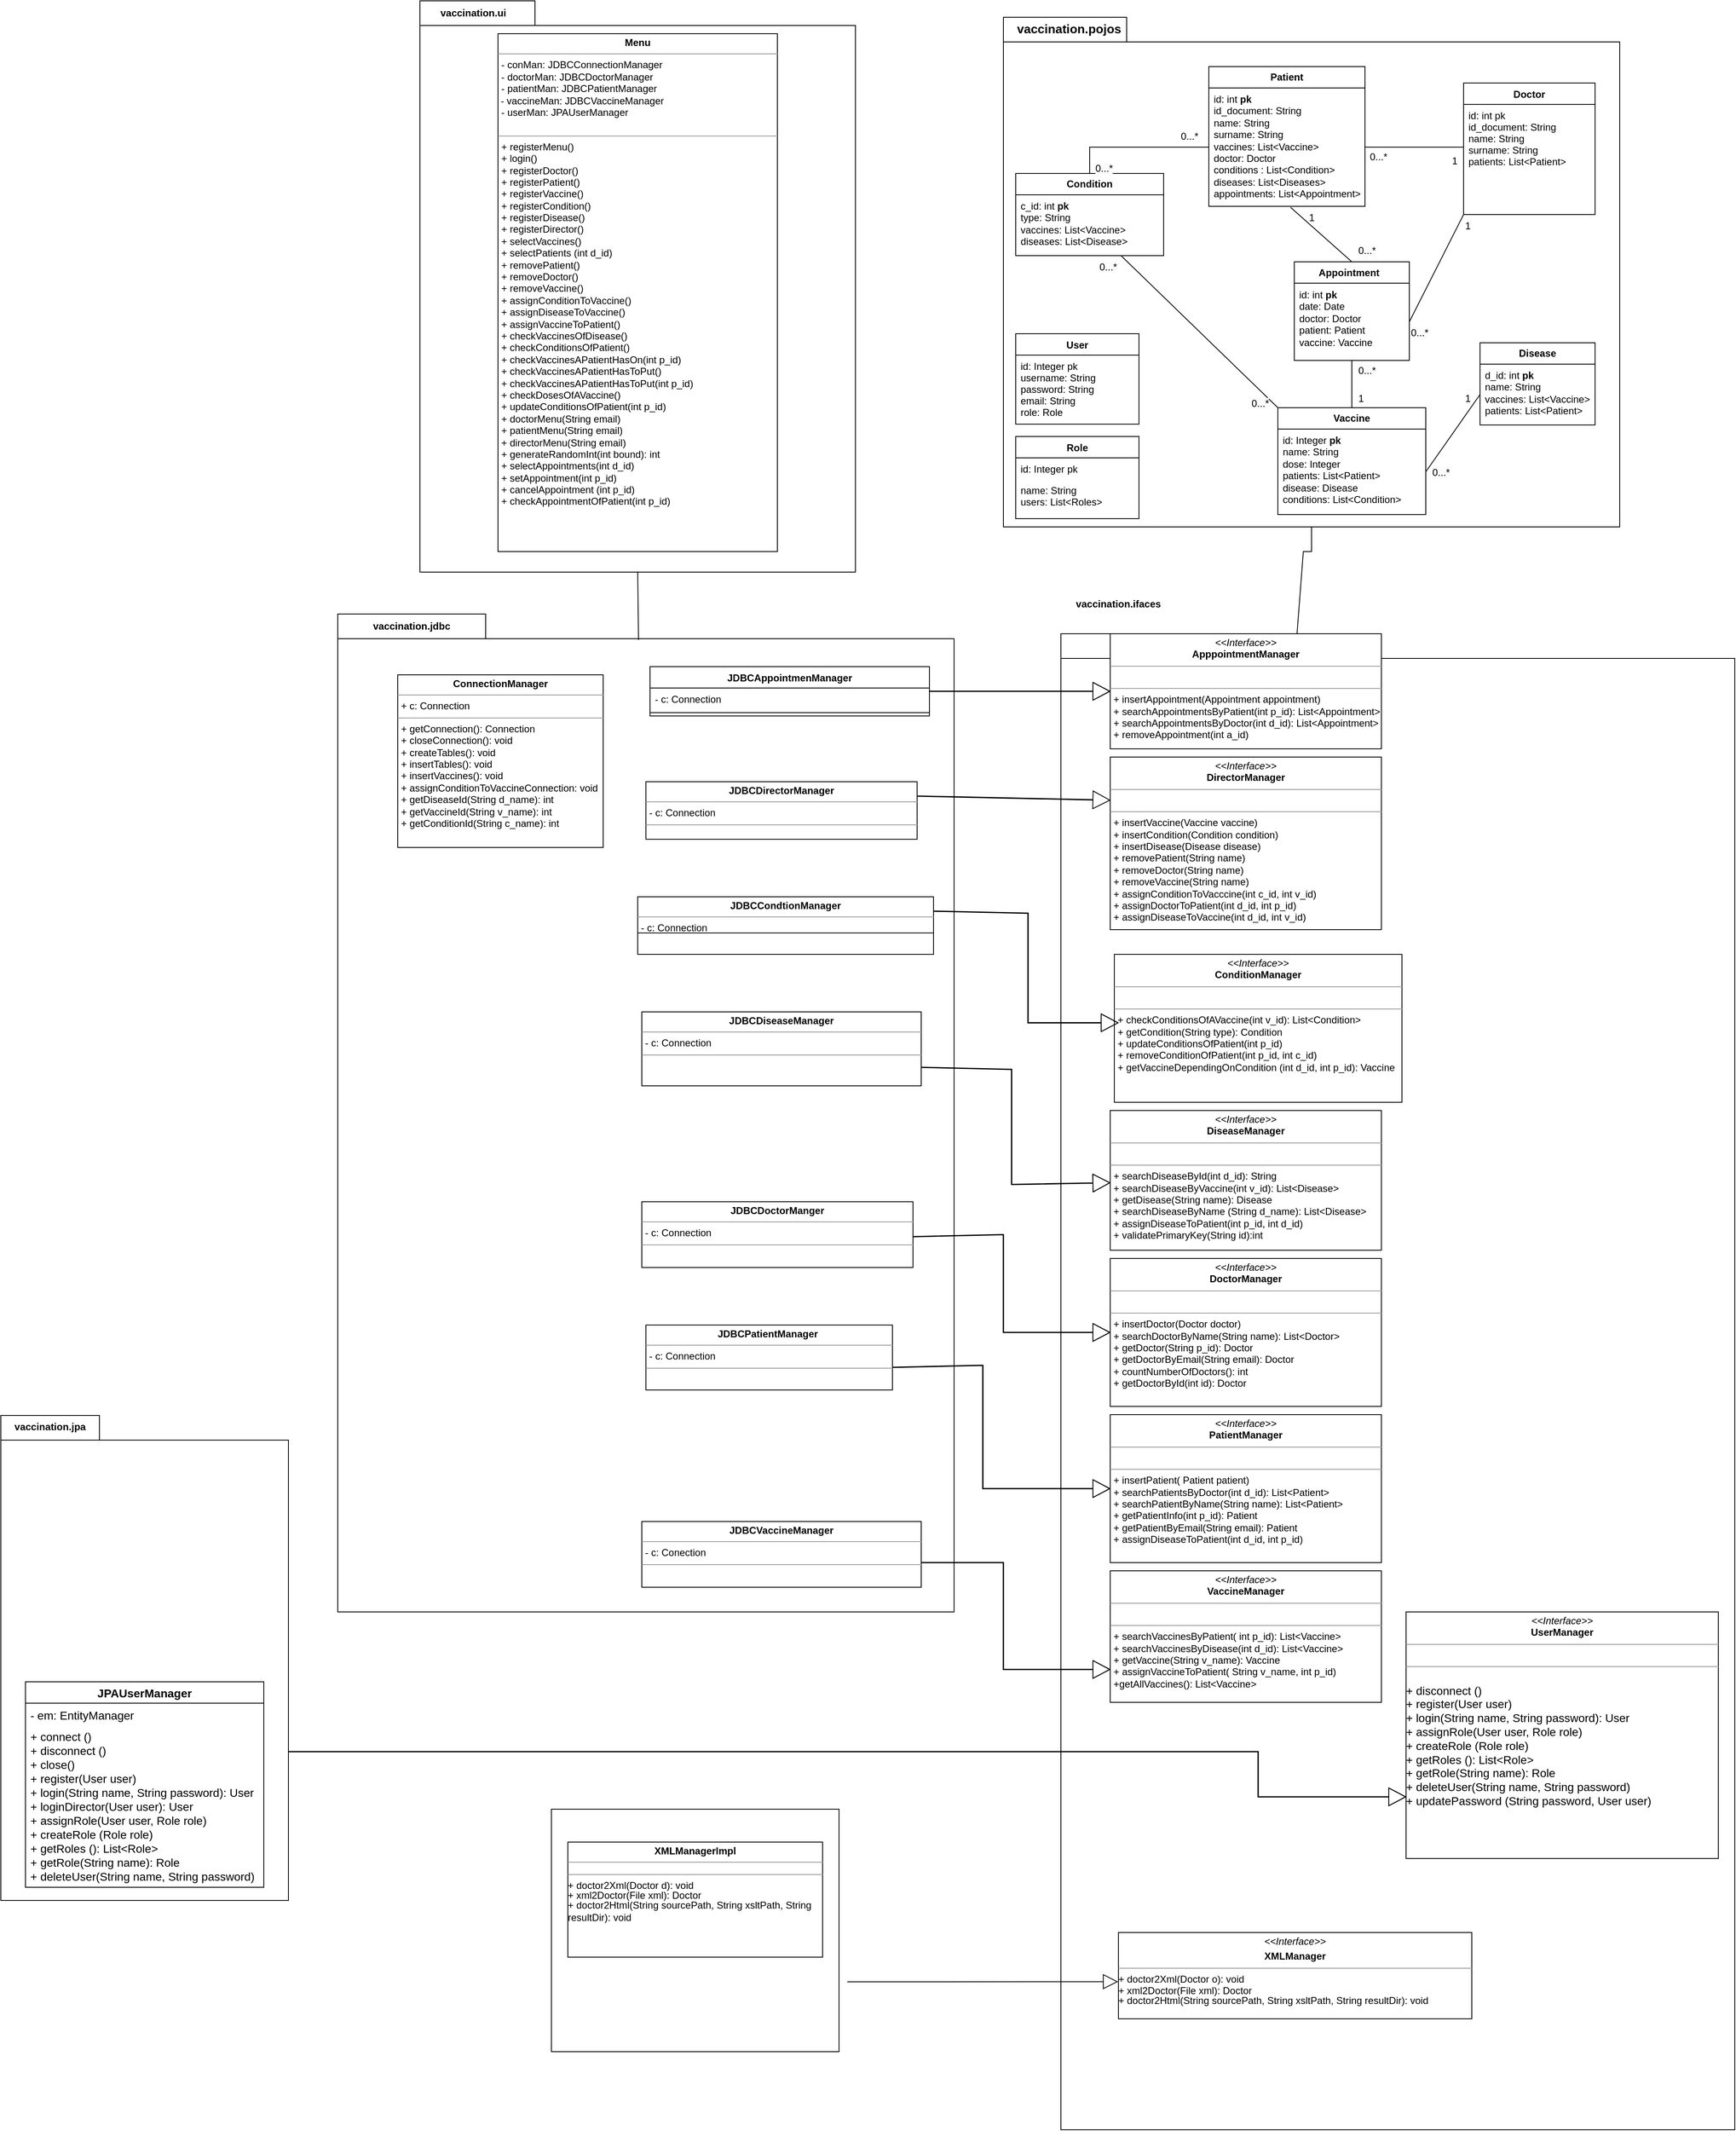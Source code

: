 <mxfile version="21.2.1" type="device">
  <diagram id="C5RBs43oDa-KdzZeNtuy" name="Page-1">
    <mxGraphModel dx="5470" dy="2908" grid="1" gridSize="10" guides="1" tooltips="1" connect="1" arrows="1" fold="1" page="1" pageScale="1" pageWidth="827" pageHeight="1169" math="0" shadow="0">
      <root>
        <mxCell id="WIyWlLk6GJQsqaUBKTNV-0" />
        <mxCell id="WIyWlLk6GJQsqaUBKTNV-1" parent="WIyWlLk6GJQsqaUBKTNV-0" />
        <mxCell id="nA3Pr6amKtuOm2VKy16N-0" value="" style="shape=folder;fontStyle=1;spacingTop=10;tabWidth=150;tabHeight=30;tabPosition=left;html=1;whiteSpace=wrap;shadow=0;" parent="WIyWlLk6GJQsqaUBKTNV-1" vertex="1">
          <mxGeometry x="-90" y="30" width="750" height="620" as="geometry" />
        </mxCell>
        <mxCell id="zkfFHV4jXpPFQw0GAbJ--0" value="Doctor" style="swimlane;fontStyle=1;align=center;verticalAlign=top;childLayout=stackLayout;horizontal=1;startSize=26;horizontalStack=0;resizeParent=1;resizeLast=0;collapsible=1;marginBottom=0;rounded=0;shadow=0;strokeWidth=1;" parent="WIyWlLk6GJQsqaUBKTNV-1" vertex="1">
          <mxGeometry x="470" y="110" width="160" height="160" as="geometry">
            <mxRectangle x="230" y="140" width="160" height="26" as="alternateBounds" />
          </mxGeometry>
        </mxCell>
        <mxCell id="zkfFHV4jXpPFQw0GAbJ--1" value="id: int pk&#xa;id_document: String&#xa;name: String&#xa;surname: String&#xa;patients: List&lt;Patient&gt;" style="text;align=left;verticalAlign=top;spacingLeft=4;spacingRight=4;overflow=hidden;rotatable=0;points=[[0,0.5],[1,0.5]];portConstraint=eastwest;" parent="zkfFHV4jXpPFQw0GAbJ--0" vertex="1">
          <mxGeometry y="26" width="160" height="104" as="geometry" />
        </mxCell>
        <mxCell id="vBx-oGw87gaLuEBBoJxu-1" value="&lt;b&gt;Patient&lt;/b&gt;" style="swimlane;fontStyle=0;childLayout=stackLayout;horizontal=1;startSize=26;fillColor=none;horizontalStack=0;resizeParent=1;resizeParentMax=0;resizeLast=0;collapsible=1;marginBottom=0;whiteSpace=wrap;html=1;" parent="WIyWlLk6GJQsqaUBKTNV-1" vertex="1">
          <mxGeometry x="160" y="90" width="190" height="170" as="geometry" />
        </mxCell>
        <mxCell id="vBx-oGw87gaLuEBBoJxu-4" value="id: int&amp;nbsp;&lt;b style=&quot;border-color: var(--border-color); text-align: center;&quot;&gt;pk&lt;/b&gt;&lt;br&gt;id_document: String&lt;br&gt;name: String&lt;br&gt;surname: String&lt;br&gt;vaccines: List&amp;lt;Vaccine&amp;gt;&lt;br&gt;doctor: Doctor&lt;br&gt;conditions : List&amp;lt;Condition&amp;gt;&lt;br&gt;diseases: List&amp;lt;Diseases&amp;gt;&lt;br&gt;appointments: List&amp;lt;Appointment&amp;gt;" style="text;strokeColor=none;fillColor=none;align=left;verticalAlign=top;spacingLeft=4;spacingRight=4;overflow=hidden;rotatable=0;points=[[0,0.5],[1,0.5]];portConstraint=eastwest;whiteSpace=wrap;html=1;" parent="vBx-oGw87gaLuEBBoJxu-1" vertex="1">
          <mxGeometry y="26" width="190" height="144" as="geometry" />
        </mxCell>
        <mxCell id="vBx-oGw87gaLuEBBoJxu-10" value="&lt;b&gt;Vaccine&lt;/b&gt;" style="swimlane;fontStyle=0;childLayout=stackLayout;horizontal=1;startSize=26;fillColor=none;horizontalStack=0;resizeParent=1;resizeParentMax=0;resizeLast=0;collapsible=1;marginBottom=0;whiteSpace=wrap;html=1;" parent="WIyWlLk6GJQsqaUBKTNV-1" vertex="1">
          <mxGeometry x="244" y="505" width="180" height="130" as="geometry" />
        </mxCell>
        <mxCell id="vBx-oGw87gaLuEBBoJxu-11" value="id: Integer&amp;nbsp;&lt;b style=&quot;border-color: var(--border-color); text-align: center;&quot;&gt;pk&lt;/b&gt;&lt;br&gt;name: String&lt;br&gt;dose: Integer&lt;br&gt;patients: List&amp;lt;Patient&amp;gt;&lt;br&gt;disease: Disease&lt;br&gt;conditions: List&amp;lt;Condition&amp;gt;" style="text;strokeColor=none;fillColor=none;align=left;verticalAlign=top;spacingLeft=4;spacingRight=4;overflow=hidden;rotatable=0;points=[[0,0.5],[1,0.5]];portConstraint=eastwest;whiteSpace=wrap;html=1;" parent="vBx-oGw87gaLuEBBoJxu-10" vertex="1">
          <mxGeometry y="26" width="180" height="104" as="geometry" />
        </mxCell>
        <mxCell id="vBx-oGw87gaLuEBBoJxu-14" value="&lt;b&gt;Condition&lt;/b&gt;" style="swimlane;fontStyle=0;childLayout=stackLayout;horizontal=1;startSize=26;fillColor=none;horizontalStack=0;resizeParent=1;resizeParentMax=0;resizeLast=0;collapsible=1;marginBottom=0;whiteSpace=wrap;html=1;" parent="WIyWlLk6GJQsqaUBKTNV-1" vertex="1">
          <mxGeometry x="-75" y="220" width="180" height="100" as="geometry" />
        </mxCell>
        <mxCell id="vBx-oGw87gaLuEBBoJxu-15" value="c_id: int &lt;b&gt;pk&lt;/b&gt;&lt;br&gt;type: String&lt;br&gt;vaccines: List&amp;lt;Vaccine&amp;gt;&lt;br&gt;diseases: List&amp;lt;Disease&amp;gt;" style="text;strokeColor=none;fillColor=none;align=left;verticalAlign=top;spacingLeft=4;spacingRight=4;overflow=hidden;rotatable=0;points=[[0,0.5],[1,0.5]];portConstraint=eastwest;whiteSpace=wrap;html=1;" parent="vBx-oGw87gaLuEBBoJxu-14" vertex="1">
          <mxGeometry y="26" width="180" height="74" as="geometry" />
        </mxCell>
        <mxCell id="vBx-oGw87gaLuEBBoJxu-18" value="&lt;b&gt;Disease&lt;/b&gt;" style="swimlane;fontStyle=0;childLayout=stackLayout;horizontal=1;startSize=26;fillColor=none;horizontalStack=0;resizeParent=1;resizeParentMax=0;resizeLast=0;collapsible=1;marginBottom=0;whiteSpace=wrap;html=1;" parent="WIyWlLk6GJQsqaUBKTNV-1" vertex="1">
          <mxGeometry x="490" y="426" width="140" height="100" as="geometry" />
        </mxCell>
        <mxCell id="vBx-oGw87gaLuEBBoJxu-19" value="d_id: int&amp;nbsp;&lt;b style=&quot;border-color: var(--border-color); text-align: center;&quot;&gt;pk&lt;/b&gt;&lt;br&gt;name: String&lt;br&gt;vaccines: List&amp;lt;Vaccine&amp;gt;&lt;br&gt;patients: List&amp;lt;Patient&amp;gt;" style="text;strokeColor=none;fillColor=none;align=left;verticalAlign=top;spacingLeft=4;spacingRight=4;overflow=hidden;rotatable=0;points=[[0,0.5],[1,0.5]];portConstraint=eastwest;whiteSpace=wrap;html=1;" parent="vBx-oGw87gaLuEBBoJxu-18" vertex="1">
          <mxGeometry y="26" width="140" height="74" as="geometry" />
        </mxCell>
        <mxCell id="vBx-oGw87gaLuEBBoJxu-22" value="&lt;b&gt;Appointment&lt;span style=&quot;white-space: pre;&quot;&gt;	&lt;/span&gt;&lt;span style=&quot;white-space: pre;&quot;&gt;	&lt;/span&gt;&lt;/b&gt;" style="swimlane;fontStyle=0;childLayout=stackLayout;horizontal=1;startSize=26;fillColor=none;horizontalStack=0;resizeParent=1;resizeParentMax=0;resizeLast=0;collapsible=1;marginBottom=0;whiteSpace=wrap;html=1;" parent="WIyWlLk6GJQsqaUBKTNV-1" vertex="1">
          <mxGeometry x="264" y="327.5" width="140" height="120" as="geometry" />
        </mxCell>
        <mxCell id="vBx-oGw87gaLuEBBoJxu-23" value="id: int&amp;nbsp;&lt;b style=&quot;border-color: var(--border-color); text-align: center;&quot;&gt;pk&lt;/b&gt;&lt;br&gt;date: Date&lt;br&gt;doctor: Doctor&lt;br&gt;patient: Patient&lt;br&gt;vaccine: Vaccine" style="text;strokeColor=none;fillColor=none;align=left;verticalAlign=top;spacingLeft=4;spacingRight=4;overflow=hidden;rotatable=0;points=[[0,0.5],[1,0.5]];portConstraint=eastwest;whiteSpace=wrap;html=1;" parent="vBx-oGw87gaLuEBBoJxu-22" vertex="1">
          <mxGeometry y="26" width="140" height="94" as="geometry" />
        </mxCell>
        <mxCell id="nA3Pr6amKtuOm2VKy16N-3" value="" style="shape=folder;fontStyle=1;spacingTop=10;tabWidth=180;tabHeight=30;tabPosition=left;html=1;whiteSpace=wrap;" parent="WIyWlLk6GJQsqaUBKTNV-1" vertex="1">
          <mxGeometry x="-900" y="756" width="750" height="1214" as="geometry" />
        </mxCell>
        <mxCell id="nA3Pr6amKtuOm2VKy16N-23" value="&lt;p style=&quot;margin:0px;margin-top:4px;text-align:center;&quot;&gt;&lt;b&gt;JDBCVaccineManager&lt;/b&gt;&lt;/p&gt;&lt;hr size=&quot;1&quot;&gt;&lt;p style=&quot;margin:0px;margin-left:4px;&quot;&gt;- c: Conection&lt;/p&gt;&lt;hr size=&quot;1&quot;&gt;&lt;p style=&quot;margin:0px;margin-left:4px;&quot;&gt;&lt;br&gt;&lt;/p&gt;" style="verticalAlign=top;align=left;overflow=fill;fontSize=12;fontFamily=Helvetica;html=1;whiteSpace=wrap;" parent="WIyWlLk6GJQsqaUBKTNV-1" vertex="1">
          <mxGeometry x="-530" y="1860" width="340" height="80" as="geometry" />
        </mxCell>
        <mxCell id="nA3Pr6amKtuOm2VKy16N-24" value="&lt;p style=&quot;margin:0px;margin-top:4px;text-align:center;&quot;&gt;&lt;b&gt;JDBCPatientManager&amp;nbsp;&lt;/b&gt;&lt;/p&gt;&lt;hr size=&quot;1&quot;&gt;&lt;p style=&quot;margin:0px;margin-left:4px;&quot;&gt;- c: Connection&lt;/p&gt;&lt;hr size=&quot;1&quot;&gt;&lt;p style=&quot;margin:0px;margin-left:4px;&quot;&gt;&lt;br&gt;&lt;/p&gt;&lt;p style=&quot;margin:0px;margin-left:4px;&quot;&gt;&lt;br&gt;&lt;/p&gt;&lt;p style=&quot;margin:0px;margin-left:4px;&quot;&gt;&lt;br&gt;&lt;/p&gt;" style="verticalAlign=top;align=left;overflow=fill;fontSize=12;fontFamily=Helvetica;html=1;whiteSpace=wrap;" parent="WIyWlLk6GJQsqaUBKTNV-1" vertex="1">
          <mxGeometry x="-525" y="1621" width="300" height="79" as="geometry" />
        </mxCell>
        <mxCell id="nA3Pr6amKtuOm2VKy16N-27" value="&lt;p style=&quot;margin:0px;margin-top:4px;text-align:center;&quot;&gt;&lt;b&gt;JDBCDoctorManger&lt;/b&gt;&lt;/p&gt;&lt;hr size=&quot;1&quot;&gt;&lt;p style=&quot;margin:0px;margin-left:4px;&quot;&gt;- c: Connection&lt;/p&gt;&lt;hr size=&quot;1&quot;&gt;&lt;p style=&quot;margin:0px;margin-left:4px;&quot;&gt;&lt;br&gt;&lt;/p&gt;" style="verticalAlign=top;align=left;overflow=fill;fontSize=12;fontFamily=Helvetica;html=1;whiteSpace=wrap;" parent="WIyWlLk6GJQsqaUBKTNV-1" vertex="1">
          <mxGeometry x="-530" y="1471" width="330" height="80" as="geometry" />
        </mxCell>
        <mxCell id="nA3Pr6amKtuOm2VKy16N-28" value="" style="shape=folder;fontStyle=1;spacingTop=10;tabWidth=140;tabHeight=30;tabPosition=left;html=1;whiteSpace=wrap;" parent="WIyWlLk6GJQsqaUBKTNV-1" vertex="1">
          <mxGeometry x="-800" y="10" width="530" height="695" as="geometry" />
        </mxCell>
        <mxCell id="nA3Pr6amKtuOm2VKy16N-29" value="&lt;p style=&quot;margin:0px;margin-top:4px;text-align:center;&quot;&gt;&lt;b&gt;Menu&lt;/b&gt;&lt;/p&gt;&lt;hr size=&quot;1&quot;&gt;&lt;p style=&quot;margin:0px;margin-left:4px;&quot;&gt;- conMan: JDBCConnectionManager&lt;/p&gt;&lt;p style=&quot;margin:0px;margin-left:4px;&quot;&gt;- doctorMan: JDBCDoctorManager&lt;/p&gt;&lt;p style=&quot;margin:0px;margin-left:4px;&quot;&gt;- patientMan: JDBCPatientManager&lt;/p&gt;&amp;nbsp;&lt;span style=&quot;background-color: initial;&quot;&gt;- vaccineMan: JDBCVaccineManager&lt;/span&gt;&lt;br&gt;&lt;p style=&quot;margin:0px;margin-left:4px;&quot;&gt;- userMan: JPAUserManager&lt;/p&gt;&lt;p style=&quot;margin:0px;margin-left:4px;&quot;&gt;&lt;br&gt;&lt;/p&gt;&lt;hr size=&quot;1&quot;&gt;&lt;p style=&quot;margin:0px;margin-left:4px;&quot;&gt;+ registerMenu()&lt;/p&gt;&lt;p style=&quot;margin:0px;margin-left:4px;&quot;&gt;+ login()&lt;/p&gt;&lt;p style=&quot;margin:0px;margin-left:4px;&quot;&gt;+ registerDoctor()&lt;/p&gt;&lt;p style=&quot;border-color: var(--border-color); margin: 0px 0px 0px 4px;&quot;&gt;+ registerPatient()&lt;/p&gt;&lt;p style=&quot;border-color: var(--border-color); margin: 0px 0px 0px 4px;&quot;&gt;+ registerVaccine()&lt;/p&gt;&lt;p style=&quot;border-color: var(--border-color); margin: 0px 0px 0px 4px;&quot;&gt;+ registerCondition()&lt;/p&gt;&lt;p style=&quot;border-color: var(--border-color); margin: 0px 0px 0px 4px;&quot;&gt;+ registerDisease()&lt;/p&gt;&lt;p style=&quot;border-color: var(--border-color); margin: 0px 0px 0px 4px;&quot;&gt;+ registerDirector()&lt;/p&gt;&lt;p style=&quot;border-color: var(--border-color); margin: 0px 0px 0px 4px;&quot;&gt;&lt;span style=&quot;background-color: initial;&quot;&gt;+ selectVaccines()&lt;/span&gt;&lt;br&gt;&lt;/p&gt;&lt;p style=&quot;margin:0px;margin-left:4px;&quot;&gt;&lt;span style=&quot;background-color: initial;&quot;&gt;+ selectPatients (int d_id)&lt;/span&gt;&lt;/p&gt;&lt;p style=&quot;border-color: var(--border-color); margin: 0px 0px 0px 4px;&quot;&gt;+ removePatient()&lt;/p&gt;&lt;p style=&quot;border-color: var(--border-color); margin: 0px 0px 0px 4px;&quot;&gt;+ removeDoctor()&lt;/p&gt;&lt;p style=&quot;border-color: var(--border-color); margin: 0px 0px 0px 4px;&quot;&gt;+ removeVaccine()&lt;br&gt;&lt;/p&gt;&lt;p style=&quot;border-color: var(--border-color); margin: 0px 0px 0px 4px;&quot;&gt;&lt;span style=&quot;background-color: initial;&quot;&gt;+ assignConditionToVaccine()&lt;/span&gt;&lt;br&gt;&lt;/p&gt;&lt;p style=&quot;margin:0px;margin-left:4px;&quot;&gt;+ assignDiseaseToVaccine()&lt;/p&gt;&lt;p style=&quot;margin:0px;margin-left:4px;&quot;&gt;+ assignVaccineToPatient()&lt;/p&gt;&lt;p style=&quot;margin:0px;margin-left:4px;&quot;&gt;+ checkVaccinesOfDisease()&lt;/p&gt;&lt;p style=&quot;margin:0px;margin-left:4px;&quot;&gt;+ checkConditionsOfPatient()&lt;font color=&quot;#ff3333&quot;&gt;&amp;nbsp;&lt;/font&gt;&lt;/p&gt;&lt;p style=&quot;margin:0px;margin-left:4px;&quot;&gt;+ checkVaccinesAPatientHasOn(int p_id)&lt;/p&gt;&lt;p style=&quot;margin:0px;margin-left:4px;&quot;&gt;+ checkVaccinesAPatientHasToPut()&lt;/p&gt;&lt;p style=&quot;margin:0px;margin-left:4px;&quot;&gt;+ checkVaccinesAPatientHasToPut(int p_id)&lt;br&gt;&lt;/p&gt;&lt;p style=&quot;margin:0px;margin-left:4px;&quot;&gt;+ checkDosesOfAVaccine()&lt;/p&gt;&lt;p style=&quot;margin:0px;margin-left:4px;&quot;&gt;&lt;span style=&quot;background-color: initial;&quot;&gt;+ updateConditionsOfPatient(int p_id)&lt;/span&gt;&lt;br&gt;&lt;/p&gt;&lt;p style=&quot;margin:0px;margin-left:4px;&quot;&gt;+ doctorMenu(String email)&lt;br&gt;&lt;/p&gt;&lt;p style=&quot;margin:0px;margin-left:4px;&quot;&gt;+ patientMenu(String email)&lt;/p&gt;&lt;p style=&quot;margin:0px;margin-left:4px;&quot;&gt;+ directorMenu(String email)&lt;/p&gt;&lt;p style=&quot;margin:0px;margin-left:4px;&quot;&gt;+ generateRandomInt(int bound): int&lt;/p&gt;&lt;p style=&quot;margin:0px;margin-left:4px;&quot;&gt;+ selectAppointments(int d_id)&lt;/p&gt;&lt;p style=&quot;margin:0px;margin-left:4px;&quot;&gt;+ setAppointment(int p_id)&lt;/p&gt;&lt;p style=&quot;margin:0px;margin-left:4px;&quot;&gt;+ cancelAppointment (int p_id)&lt;/p&gt;&lt;p style=&quot;margin:0px;margin-left:4px;&quot;&gt;+ checkAppointmentOfPatient(int p_id)&lt;/p&gt;&lt;p style=&quot;margin:0px;margin-left:4px;&quot;&gt;&lt;br&gt;&lt;/p&gt;" style="verticalAlign=top;align=left;overflow=fill;fontSize=12;fontFamily=Helvetica;html=1;whiteSpace=wrap;" parent="WIyWlLk6GJQsqaUBKTNV-1" vertex="1">
          <mxGeometry x="-705" y="50" width="340" height="630" as="geometry" />
        </mxCell>
        <mxCell id="W4MOkjqkcb6MeAD2IbRl-8" value="&lt;p style=&quot;margin:0px;margin-top:4px;text-align:center;&quot;&gt;&lt;b&gt;JDBCDiseaseManager&lt;/b&gt;&lt;/p&gt;&lt;hr size=&quot;1&quot;&gt;&lt;p style=&quot;margin:0px;margin-left:4px;&quot;&gt;- c: Connection&lt;/p&gt;&lt;hr size=&quot;1&quot;&gt;&lt;p style=&quot;margin:0px;margin-left:4px;&quot;&gt;&lt;br&gt;&lt;/p&gt;" style="verticalAlign=top;align=left;overflow=fill;fontSize=12;fontFamily=Helvetica;html=1;whiteSpace=wrap;strokeColor=#000000;" parent="WIyWlLk6GJQsqaUBKTNV-1" vertex="1">
          <mxGeometry x="-530" y="1240" width="340" height="90" as="geometry" />
        </mxCell>
        <mxCell id="W4MOkjqkcb6MeAD2IbRl-12" value="&lt;p style=&quot;margin:0px;margin-top:4px;text-align:center;&quot;&gt;&lt;b&gt;JDBCCondtionManager&lt;/b&gt;&lt;/p&gt;&lt;hr size=&quot;1&quot;&gt;&lt;p style=&quot;margin:0px;margin-left:4px;&quot;&gt;- c: Connection&lt;/p&gt;&lt;p style=&quot;margin:0px;margin-left:4px;&quot;&gt;&lt;br&gt;&lt;/p&gt;" style="verticalAlign=top;align=left;overflow=fill;fontSize=12;fontFamily=Helvetica;html=1;whiteSpace=wrap;strokeColor=#000000;" parent="WIyWlLk6GJQsqaUBKTNV-1" vertex="1">
          <mxGeometry x="-535" y="1100" width="360" height="70" as="geometry" />
        </mxCell>
        <mxCell id="NUtLvcIa2sY1kVK-OF4c-2" value="&lt;p style=&quot;margin:0px;margin-top:4px;text-align:center;&quot;&gt;&lt;b&gt;JDBCDirectorManager&lt;/b&gt;&lt;/p&gt;&lt;hr size=&quot;1&quot;&gt;&lt;p style=&quot;margin:0px;margin-left:4px;&quot;&gt;- c: Connection&lt;/p&gt;&lt;hr size=&quot;1&quot;&gt;&lt;p style=&quot;margin:0px;margin-left:4px;&quot;&gt;&lt;br&gt;&lt;/p&gt;&lt;div&gt;&lt;span style=&quot;border-color: var(--border-color); background-color: initial;&quot;&gt;&lt;br&gt;&lt;/span&gt;&lt;/div&gt;&lt;div&gt;&lt;font style=&quot;border-color: var(--border-color);&quot; color=&quot;#ff0000&quot;&gt;&lt;br&gt;&lt;/font&gt;&lt;/div&gt;" style="verticalAlign=top;align=left;overflow=fill;fontSize=12;fontFamily=Helvetica;html=1;whiteSpace=wrap;" parent="WIyWlLk6GJQsqaUBKTNV-1" vertex="1">
          <mxGeometry x="-525" y="960" width="330" height="70" as="geometry" />
        </mxCell>
        <mxCell id="m2ZyizELK-WFB90il5eF-1" value="JDBCAppointmenManager" style="swimlane;fontStyle=1;align=center;verticalAlign=top;childLayout=stackLayout;horizontal=1;startSize=26;horizontalStack=0;resizeParent=1;resizeParentMax=0;resizeLast=0;collapsible=1;marginBottom=0;" parent="WIyWlLk6GJQsqaUBKTNV-1" vertex="1">
          <mxGeometry x="-520" y="820" width="340" height="60" as="geometry" />
        </mxCell>
        <mxCell id="m2ZyizELK-WFB90il5eF-2" value="- c: Connection" style="text;strokeColor=none;fillColor=none;align=left;verticalAlign=top;spacingLeft=4;spacingRight=4;overflow=hidden;rotatable=0;points=[[0,0.5],[1,0.5]];portConstraint=eastwest;" parent="m2ZyizELK-WFB90il5eF-1" vertex="1">
          <mxGeometry y="26" width="340" height="26" as="geometry" />
        </mxCell>
        <mxCell id="m2ZyizELK-WFB90il5eF-3" value="" style="line;strokeWidth=1;fillColor=none;align=left;verticalAlign=middle;spacingTop=-1;spacingLeft=3;spacingRight=3;rotatable=0;labelPosition=right;points=[];portConstraint=eastwest;strokeColor=inherit;" parent="m2ZyizELK-WFB90il5eF-1" vertex="1">
          <mxGeometry y="52" width="340" height="8" as="geometry" />
        </mxCell>
        <mxCell id="m2ZyizELK-WFB90il5eF-11" value="Role" style="swimlane;fontStyle=1;childLayout=stackLayout;horizontal=1;startSize=26;fillColor=none;horizontalStack=0;resizeParent=1;resizeParentMax=0;resizeLast=0;collapsible=1;marginBottom=0;fontColor=#000000;" parent="WIyWlLk6GJQsqaUBKTNV-1" vertex="1">
          <mxGeometry x="-75" y="540" width="150" height="100" as="geometry" />
        </mxCell>
        <mxCell id="m2ZyizELK-WFB90il5eF-13" value="id: Integer pk" style="text;strokeColor=none;fillColor=none;align=left;verticalAlign=top;spacingLeft=4;spacingRight=4;overflow=hidden;rotatable=0;points=[[0,0.5],[1,0.5]];portConstraint=eastwest;fontColor=#000000;" parent="m2ZyizELK-WFB90il5eF-11" vertex="1">
          <mxGeometry y="26" width="150" height="26" as="geometry" />
        </mxCell>
        <mxCell id="m2ZyizELK-WFB90il5eF-14" value="name: String&#xa;users: List&lt;Roles&gt;" style="text;strokeColor=none;fillColor=none;align=left;verticalAlign=top;spacingLeft=4;spacingRight=4;overflow=hidden;rotatable=0;points=[[0,0.5],[1,0.5]];portConstraint=eastwest;fontColor=#000000;" parent="m2ZyizELK-WFB90il5eF-11" vertex="1">
          <mxGeometry y="52" width="150" height="48" as="geometry" />
        </mxCell>
        <mxCell id="m2ZyizELK-WFB90il5eF-15" value="User" style="swimlane;fontStyle=1;childLayout=stackLayout;horizontal=1;startSize=26;fillColor=none;horizontalStack=0;resizeParent=1;resizeParentMax=0;resizeLast=0;collapsible=1;marginBottom=0;fontColor=#000000;" parent="WIyWlLk6GJQsqaUBKTNV-1" vertex="1">
          <mxGeometry x="-75" y="415" width="150" height="110" as="geometry" />
        </mxCell>
        <mxCell id="m2ZyizELK-WFB90il5eF-16" value="id: Integer pk&#xa;username: String&#xa;password: String&#xa;email: String&#xa;role: Role&#xa;" style="text;strokeColor=none;fillColor=none;align=left;verticalAlign=top;spacingLeft=4;spacingRight=4;overflow=hidden;rotatable=0;points=[[0,0.5],[1,0.5]];portConstraint=eastwest;fontColor=#000000;" parent="m2ZyizELK-WFB90il5eF-15" vertex="1">
          <mxGeometry y="26" width="150" height="84" as="geometry" />
        </mxCell>
        <mxCell id="m2ZyizELK-WFB90il5eF-19" value="" style="shape=folder;fontStyle=1;spacingTop=10;tabWidth=120;tabHeight=30;tabPosition=left;html=1;fontColor=#000000;" parent="WIyWlLk6GJQsqaUBKTNV-1" vertex="1">
          <mxGeometry x="-1310" y="1731" width="350" height="590" as="geometry" />
        </mxCell>
        <mxCell id="m2ZyizELK-WFB90il5eF-21" value="vaccination.pojos" style="text;align=center;fontStyle=1;verticalAlign=middle;spacingLeft=3;spacingRight=3;strokeColor=none;rotatable=0;points=[[0,0.5],[1,0.5]];portConstraint=eastwest;fontColor=#000000;fontSize=15;" parent="WIyWlLk6GJQsqaUBKTNV-1" vertex="1">
          <mxGeometry x="-50" y="30" width="80" height="26" as="geometry" />
        </mxCell>
        <mxCell id="m2ZyizELK-WFB90il5eF-22" value="JPAUserManager" style="swimlane;fontStyle=1;childLayout=stackLayout;horizontal=1;startSize=26;fillColor=none;horizontalStack=0;resizeParent=1;resizeParentMax=0;resizeLast=0;collapsible=1;marginBottom=0;fontSize=14;fontColor=#000000;" parent="WIyWlLk6GJQsqaUBKTNV-1" vertex="1">
          <mxGeometry x="-1280" y="2055" width="290" height="250" as="geometry" />
        </mxCell>
        <mxCell id="m2ZyizELK-WFB90il5eF-23" value="- em: EntityManager" style="text;strokeColor=none;fillColor=none;align=left;verticalAlign=top;spacingLeft=4;spacingRight=4;overflow=hidden;rotatable=0;points=[[0,0.5],[1,0.5]];portConstraint=eastwest;fontSize=14;fontColor=#000000;" parent="m2ZyizELK-WFB90il5eF-22" vertex="1">
          <mxGeometry y="26" width="290" height="26" as="geometry" />
        </mxCell>
        <mxCell id="m2ZyizELK-WFB90il5eF-25" value="+ connect ()&#xa;+ disconnect ()&#xa;+ close()&#xa;+ register(User user)&#xa;+ login(String name, String password): User&#xa;+ loginDirector(User user): User&#xa;+ assignRole(User user, Role role)&#xa;+ createRole (Role role)&#xa;+ getRoles (): List&lt;Role&gt;&#xa;+ getRole(String name): Role&#xa;+ deleteUser(String name, String password)" style="text;strokeColor=none;fillColor=none;align=left;verticalAlign=top;spacingLeft=4;spacingRight=4;overflow=hidden;rotatable=0;points=[[0,0.5],[1,0.5]];portConstraint=eastwest;fontSize=14;fontColor=#000000;" parent="m2ZyizELK-WFB90il5eF-22" vertex="1">
          <mxGeometry y="52" width="290" height="198" as="geometry" />
        </mxCell>
        <mxCell id="h6MYbdv_y0ngyplsXM6A-1" value="&lt;b&gt;vaccination.jdbc&lt;/b&gt;" style="text;html=1;strokeColor=none;fillColor=none;align=center;verticalAlign=middle;whiteSpace=wrap;rounded=0;" parent="WIyWlLk6GJQsqaUBKTNV-1" vertex="1">
          <mxGeometry x="-840" y="756" width="60" height="30" as="geometry" />
        </mxCell>
        <mxCell id="h6MYbdv_y0ngyplsXM6A-2" value="&lt;b&gt;vaccination.ui&lt;/b&gt;" style="text;html=1;strokeColor=none;fillColor=none;align=center;verticalAlign=middle;whiteSpace=wrap;rounded=0;" parent="WIyWlLk6GJQsqaUBKTNV-1" vertex="1">
          <mxGeometry x="-765" y="10" width="60" height="30" as="geometry" />
        </mxCell>
        <mxCell id="h6MYbdv_y0ngyplsXM6A-3" value="&lt;b style=&quot;border-color: var(--border-color);&quot;&gt;vaccination.jpa&lt;/b&gt;" style="text;html=1;strokeColor=none;fillColor=none;align=center;verticalAlign=middle;whiteSpace=wrap;rounded=0;" parent="WIyWlLk6GJQsqaUBKTNV-1" vertex="1">
          <mxGeometry x="-1280" y="1730" width="60" height="30" as="geometry" />
        </mxCell>
        <mxCell id="h6MYbdv_y0ngyplsXM6A-4" value="" style="shape=folder;fontStyle=1;spacingTop=10;tabWidth=120;tabHeight=30;tabPosition=left;html=1;" parent="WIyWlLk6GJQsqaUBKTNV-1" vertex="1">
          <mxGeometry x="-20" y="780" width="820" height="1820" as="geometry" />
        </mxCell>
        <mxCell id="h6MYbdv_y0ngyplsXM6A-5" value="vaccination.ifaces" style="text;align=center;fontStyle=1;verticalAlign=middle;spacingLeft=3;spacingRight=3;strokeColor=none;rotatable=0;points=[[0,0.5],[1,0.5]];portConstraint=eastwest;" parent="WIyWlLk6GJQsqaUBKTNV-1" vertex="1">
          <mxGeometry x="10" y="730" width="80" height="26" as="geometry" />
        </mxCell>
        <mxCell id="h6MYbdv_y0ngyplsXM6A-11" value="" style="endArrow=none;html=1;rounded=0;exitX=1;exitY=0.5;exitDx=0;exitDy=0;entryX=0;entryY=0.5;entryDx=0;entryDy=0;" parent="WIyWlLk6GJQsqaUBKTNV-1" source="vBx-oGw87gaLuEBBoJxu-4" target="zkfFHV4jXpPFQw0GAbJ--1" edge="1">
          <mxGeometry width="50" height="50" relative="1" as="geometry">
            <mxPoint x="420" y="230" as="sourcePoint" />
            <mxPoint x="470" y="180" as="targetPoint" />
          </mxGeometry>
        </mxCell>
        <mxCell id="h6MYbdv_y0ngyplsXM6A-12" value="0...*" style="text;strokeColor=none;fillColor=none;align=left;verticalAlign=middle;spacingLeft=4;spacingRight=4;overflow=hidden;points=[[0,0.5],[1,0.5]];portConstraint=eastwest;rotatable=0;whiteSpace=wrap;html=1;" parent="WIyWlLk6GJQsqaUBKTNV-1" vertex="1">
          <mxGeometry x="350" y="185" width="80" height="30" as="geometry" />
        </mxCell>
        <mxCell id="h6MYbdv_y0ngyplsXM6A-13" value="1" style="text;strokeColor=none;fillColor=none;align=left;verticalAlign=middle;spacingLeft=4;spacingRight=4;overflow=hidden;points=[[0,0.5],[1,0.5]];portConstraint=eastwest;rotatable=0;whiteSpace=wrap;html=1;" parent="WIyWlLk6GJQsqaUBKTNV-1" vertex="1">
          <mxGeometry x="450" y="190" width="160" height="30" as="geometry" />
        </mxCell>
        <mxCell id="h6MYbdv_y0ngyplsXM6A-16" value="" style="endArrow=none;html=1;rounded=0;exitX=0;exitY=0;exitDx=285;exitDy=30;exitPerimeter=0;entryX=0.5;entryY=1;entryDx=0;entryDy=0;entryPerimeter=0;" parent="WIyWlLk6GJQsqaUBKTNV-1" source="h6MYbdv_y0ngyplsXM6A-4" target="nA3Pr6amKtuOm2VKy16N-0" edge="1">
          <mxGeometry width="50" height="50" relative="1" as="geometry">
            <mxPoint x="240" y="710" as="sourcePoint" />
            <mxPoint x="290" y="660" as="targetPoint" />
            <Array as="points">
              <mxPoint x="275" y="680" />
              <mxPoint x="285" y="680" />
            </Array>
          </mxGeometry>
        </mxCell>
        <mxCell id="h6MYbdv_y0ngyplsXM6A-17" value="&lt;p style=&quot;margin:0px;margin-top:4px;text-align:center;&quot;&gt;&lt;i&gt;&amp;lt;&amp;lt;Interface&amp;gt;&amp;gt;&lt;/i&gt;&lt;br&gt;&lt;b&gt;ApppointmentManager&lt;/b&gt;&lt;/p&gt;&lt;hr size=&quot;1&quot;&gt;&lt;p style=&quot;margin:0px;margin-left:4px;&quot;&gt;&lt;br&gt;&lt;/p&gt;&lt;hr size=&quot;1&quot;&gt;&lt;p style=&quot;margin:0px;margin-left:4px;&quot;&gt;+ insertAppointment(Appointment appointment)&lt;br style=&quot;border-color: var(--border-color); padding: 0px; margin: 0px;&quot;&gt;+ searchAppointmentsByPatient(int p_id): List&amp;lt;Appointment&amp;gt;&lt;br style=&quot;border-color: var(--border-color); padding: 0px; margin: 0px;&quot;&gt;+ searchAppointmentsByDoctor(int d_id): List&amp;lt;Appointment&amp;gt;&lt;br style=&quot;border-color: var(--border-color); padding: 0px; margin: 0px;&quot;&gt;+ removeAppointment(int a_id)&lt;/p&gt;&lt;div style=&quot;border-color: var(--border-color); padding: 0px; margin: 0px;&quot;&gt;&lt;br style=&quot;border-color: var(--border-color); padding: 0px; margin: 0px;&quot;&gt;&lt;/div&gt;" style="verticalAlign=top;align=left;overflow=fill;fontSize=12;fontFamily=Helvetica;html=1;" parent="WIyWlLk6GJQsqaUBKTNV-1" vertex="1">
          <mxGeometry x="40" y="780" width="330" height="140" as="geometry" />
        </mxCell>
        <mxCell id="h6MYbdv_y0ngyplsXM6A-18" value="&lt;p style=&quot;margin:0px;margin-top:4px;text-align:center;&quot;&gt;&lt;i&gt;&amp;lt;&amp;lt;Interface&amp;gt;&amp;gt;&lt;/i&gt;&lt;br&gt;&lt;b&gt;ConditionManager&lt;/b&gt;&lt;/p&gt;&lt;hr size=&quot;1&quot;&gt;&lt;p style=&quot;margin:0px;margin-left:4px;&quot;&gt;&lt;br&gt;&lt;/p&gt;&lt;hr size=&quot;1&quot;&gt;&lt;p style=&quot;border-color: var(--border-color); margin: 0px 0px 0px 4px;&quot;&gt;+ checkConditionsOfAVaccine(int v_id): List&amp;lt;Condition&amp;gt;&lt;br style=&quot;border-color: var(--border-color);&quot;&gt;&lt;/p&gt;&lt;p style=&quot;border-color: var(--border-color); margin: 0px 0px 0px 4px;&quot;&gt;+ getCondition(String type): Condition&amp;nbsp;&lt;br style=&quot;border-color: var(--border-color);&quot;&gt;&lt;/p&gt;&lt;p style=&quot;border-color: var(--border-color); margin: 0px 0px 0px 4px;&quot;&gt;+ updateConditionsOfPatient(int p_id)&lt;/p&gt;&lt;p style=&quot;border-color: var(--border-color); margin: 0px 0px 0px 4px;&quot;&gt;+ removeConditionOfPatient(int p_id, int c_id)&lt;/p&gt;&lt;p style=&quot;border-color: var(--border-color); margin: 0px 0px 0px 4px;&quot;&gt;+ getVaccineDependingOnCondition (int d_id, int p_id): Vaccine&lt;/p&gt;&lt;div style=&quot;border-color: var(--border-color); padding: 0px; margin: 0px;&quot;&gt;&lt;br style=&quot;border-color: var(--border-color); padding: 0px; margin: 0px;&quot;&gt;&lt;/div&gt;" style="verticalAlign=top;align=left;overflow=fill;fontSize=12;fontFamily=Helvetica;html=1;" parent="WIyWlLk6GJQsqaUBKTNV-1" vertex="1">
          <mxGeometry x="45" y="1170" width="350" height="180" as="geometry" />
        </mxCell>
        <mxCell id="h6MYbdv_y0ngyplsXM6A-19" value="&lt;p style=&quot;margin:0px;margin-top:4px;text-align:center;&quot;&gt;&lt;i&gt;&amp;lt;&amp;lt;Interface&amp;gt;&amp;gt;&lt;/i&gt;&lt;br&gt;&lt;b&gt;DirectorManager&lt;/b&gt;&lt;/p&gt;&lt;hr size=&quot;1&quot;&gt;&lt;p style=&quot;margin:0px;margin-left:4px;&quot;&gt;&lt;br&gt;&lt;/p&gt;&lt;hr size=&quot;1&quot;&gt;&lt;p style=&quot;border-color: var(--border-color); margin: 0px 0px 0px 4px;&quot;&gt;+ insertVaccine(Vaccine vaccine)&lt;/p&gt;&lt;p style=&quot;border-color: var(--border-color); margin: 0px 0px 0px 4px;&quot;&gt;+ insertCondition(Condition condition)&lt;/p&gt;&lt;p style=&quot;border-color: var(--border-color); margin: 0px 0px 0px 4px;&quot;&gt;+ insertDisease(Disease disease)&lt;/p&gt;&lt;p style=&quot;border-color: var(--border-color); margin: 0px 0px 0px 4px;&quot;&gt;+ removePatient(String name)&lt;/p&gt;&lt;p style=&quot;border-color: var(--border-color); margin: 0px 0px 0px 4px;&quot;&gt;+ removeDoctor(String name)&lt;/p&gt;&lt;p style=&quot;border-color: var(--border-color); margin: 0px 0px 0px 4px;&quot;&gt;&lt;font style=&quot;border-color: var(--border-color);&quot;&gt;+ removeVaccine(String name)&lt;/font&gt;&lt;/p&gt;&lt;p style=&quot;border-color: var(--border-color); margin: 0px 0px 0px 4px;&quot;&gt;&lt;font style=&quot;border-color: var(--border-color);&quot;&gt;&lt;/font&gt;&lt;/p&gt;&lt;p style=&quot;border-color: var(--border-color); margin: 0px 0px 0px 4px;&quot;&gt;+ assignConditionToVacccine(int c_id, int v_id)&lt;br style=&quot;border-color: var(--border-color);&quot;&gt;&lt;/p&gt;&lt;p style=&quot;border-color: var(--border-color); margin: 0px 0px 0px 4px;&quot;&gt;+ assignDoctorToPatient(int d_id, int p_id)&lt;/p&gt;&lt;p style=&quot;border-color: var(--border-color); margin: 0px 0px 0px 4px;&quot;&gt;+ assignDiseaseToVaccine(int d_id, int v_id)&lt;/p&gt;&lt;p style=&quot;border-color: var(--border-color); margin: 0px 0px 0px 4px;&quot;&gt;&lt;br style=&quot;border-color: var(--border-color);&quot;&gt;&lt;/p&gt;&lt;div style=&quot;border-color: var(--border-color); padding: 0px; margin: 0px;&quot;&gt;&lt;br style=&quot;border-color: var(--border-color); padding: 0px; margin: 0px;&quot;&gt;&lt;/div&gt;" style="verticalAlign=top;align=left;overflow=fill;fontSize=12;fontFamily=Helvetica;html=1;" parent="WIyWlLk6GJQsqaUBKTNV-1" vertex="1">
          <mxGeometry x="40" y="930" width="330" height="210" as="geometry" />
        </mxCell>
        <mxCell id="h6MYbdv_y0ngyplsXM6A-21" value="&lt;p style=&quot;margin:0px;margin-top:4px;text-align:center;&quot;&gt;&lt;i&gt;&amp;lt;&amp;lt;Interface&amp;gt;&amp;gt;&lt;/i&gt;&lt;br&gt;&lt;b&gt;DiseaseManager&lt;/b&gt;&lt;/p&gt;&lt;hr size=&quot;1&quot;&gt;&lt;p style=&quot;margin:0px;margin-left:4px;&quot;&gt;&lt;br&gt;&lt;/p&gt;&lt;hr size=&quot;1&quot;&gt;&lt;p style=&quot;border-color: var(--border-color); margin: 0px 0px 0px 4px;&quot;&gt;&lt;span style=&quot;background-color: initial;&quot;&gt;+ searchDiseaseById(int d_id): String&lt;/span&gt;&lt;br&gt;&lt;/p&gt;&lt;p style=&quot;border-color: var(--border-color); margin: 0px 0px 0px 4px;&quot;&gt;+ searchDiseaseByVaccine(int v_id): List&amp;lt;Disease&amp;gt;&lt;/p&gt;&lt;p style=&quot;border-color: var(--border-color); margin: 0px 0px 0px 4px;&quot;&gt;+ getDisease(String name): Disease&amp;nbsp;&lt;/p&gt;&lt;p style=&quot;border-color: var(--border-color); margin: 0px 0px 0px 4px;&quot;&gt;+ searchDiseaseByName (String d_name): List&amp;lt;Disease&amp;gt;&lt;/p&gt;&lt;p style=&quot;border-color: var(--border-color); margin: 0px 0px 0px 4px;&quot;&gt;+ assignDiseaseToPatient(int p_id, int d_id)&lt;/p&gt;&lt;p style=&quot;border-color: var(--border-color); margin: 0px 0px 0px 4px;&quot;&gt;+ validatePrimaryKey(String id):int&lt;/p&gt;&lt;div style=&quot;border-color: var(--border-color); padding: 0px; margin: 0px;&quot;&gt;&lt;br style=&quot;border-color: var(--border-color); padding: 0px; margin: 0px;&quot;&gt;&lt;/div&gt;" style="verticalAlign=top;align=left;overflow=fill;fontSize=12;fontFamily=Helvetica;html=1;" parent="WIyWlLk6GJQsqaUBKTNV-1" vertex="1">
          <mxGeometry x="40" y="1360" width="330" height="170" as="geometry" />
        </mxCell>
        <mxCell id="h6MYbdv_y0ngyplsXM6A-22" value="" style="line;strokeWidth=1;fillColor=none;align=left;verticalAlign=middle;spacingTop=-1;spacingLeft=3;spacingRight=3;rotatable=0;labelPosition=right;points=[];portConstraint=eastwest;strokeColor=inherit;" parent="WIyWlLk6GJQsqaUBKTNV-1" vertex="1">
          <mxGeometry x="-535" y="1140" width="360" height="8" as="geometry" />
        </mxCell>
        <mxCell id="h6MYbdv_y0ngyplsXM6A-23" value="&lt;p style=&quot;margin:0px;margin-top:4px;text-align:center;&quot;&gt;&lt;i&gt;&amp;lt;&amp;lt;Interface&amp;gt;&amp;gt;&lt;/i&gt;&lt;br&gt;&lt;b&gt;DoctorManager&lt;/b&gt;&lt;/p&gt;&lt;hr size=&quot;1&quot;&gt;&lt;p style=&quot;margin:0px;margin-left:4px;&quot;&gt;&lt;br&gt;&lt;/p&gt;&lt;hr size=&quot;1&quot;&gt;&lt;p style=&quot;border-color: var(--border-color); margin: 0px 0px 0px 4px;&quot;&gt;+ insertDoctor(Doctor doctor)&lt;/p&gt;&lt;p style=&quot;border-color: var(--border-color); margin: 0px 0px 0px 4px;&quot;&gt;+ searchDoctorByName(String name): List&amp;lt;Doctor&amp;gt;&lt;/p&gt;&lt;p style=&quot;border-color: var(--border-color); margin: 0px 0px 0px 4px;&quot;&gt;+ getDoctor(String p_id): Doctor&lt;/p&gt;&lt;p style=&quot;border-color: var(--border-color); margin: 0px 0px 0px 4px;&quot;&gt;+ getDoctorByEmail(String email): Doctor&lt;/p&gt;&lt;p style=&quot;border-color: var(--border-color); margin: 0px 0px 0px 4px;&quot;&gt;+ countNumberOfDoctors(): int&lt;/p&gt;&lt;p style=&quot;border-color: var(--border-color); margin: 0px 0px 0px 4px;&quot;&gt;+ getDoctorById(int id): Doctor&lt;/p&gt;&lt;div style=&quot;border-color: var(--border-color); padding: 0px; margin: 0px;&quot;&gt;&lt;br style=&quot;border-color: var(--border-color); padding: 0px; margin: 0px;&quot;&gt;&lt;/div&gt;" style="verticalAlign=top;align=left;overflow=fill;fontSize=12;fontFamily=Helvetica;html=1;" parent="WIyWlLk6GJQsqaUBKTNV-1" vertex="1">
          <mxGeometry x="40" y="1540" width="330" height="180" as="geometry" />
        </mxCell>
        <mxCell id="h6MYbdv_y0ngyplsXM6A-24" value="&lt;p style=&quot;margin:0px;margin-top:4px;text-align:center;&quot;&gt;&lt;i&gt;&amp;lt;&amp;lt;Interface&amp;gt;&amp;gt;&lt;/i&gt;&lt;br&gt;&lt;b&gt;PatientManager&lt;/b&gt;&lt;/p&gt;&lt;hr size=&quot;1&quot;&gt;&lt;p style=&quot;margin:0px;margin-left:4px;&quot;&gt;&lt;br&gt;&lt;/p&gt;&lt;hr size=&quot;1&quot;&gt;&lt;p style=&quot;border-color: var(--border-color); margin: 0px 0px 0px 4px;&quot;&gt;+ insertPatient( Patient patient)&amp;nbsp;&lt;/p&gt;&lt;p style=&quot;border-color: var(--border-color); margin: 0px 0px 0px 4px;&quot;&gt;+ searchPatientsByDoctor(int d_id): List&amp;lt;Patient&amp;gt;&lt;/p&gt;&lt;p style=&quot;border-color: var(--border-color); margin: 0px 0px 0px 4px;&quot;&gt;&lt;span style=&quot;border-color: var(--border-color); background-color: initial;&quot;&gt;+ searchPatientByName(String name): List&amp;lt;Patient&amp;gt;&lt;/span&gt;&lt;/p&gt;&lt;p style=&quot;border-color: var(--border-color); margin: 0px 0px 0px 4px;&quot;&gt;&lt;span style=&quot;border-color: var(--border-color); background-color: initial;&quot;&gt;+ getPatientInfo(int p_id): Patient&amp;nbsp;&lt;/span&gt;&lt;/p&gt;&lt;p style=&quot;border-color: var(--border-color); margin: 0px 0px 0px 4px;&quot;&gt;&lt;span style=&quot;border-color: var(--border-color); background-color: initial;&quot;&gt;+ getPatientByEmail(String email): Patient&lt;/span&gt;&lt;/p&gt;&lt;p style=&quot;border-color: var(--border-color); margin: 0px 0px 0px 4px;&quot;&gt;&lt;span style=&quot;border-color: var(--border-color); background-color: initial;&quot;&gt;+ assignDiseaseToPatient(int d_id, int p_id)&lt;/span&gt;&lt;/p&gt;&lt;div style=&quot;border-color: var(--border-color); padding: 0px; margin: 0px;&quot;&gt;&lt;br style=&quot;border-color: var(--border-color); padding: 0px; margin: 0px;&quot;&gt;&lt;/div&gt;" style="verticalAlign=top;align=left;overflow=fill;fontSize=12;fontFamily=Helvetica;html=1;" parent="WIyWlLk6GJQsqaUBKTNV-1" vertex="1">
          <mxGeometry x="40" y="1730" width="330" height="180" as="geometry" />
        </mxCell>
        <mxCell id="h6MYbdv_y0ngyplsXM6A-26" value="&lt;p style=&quot;margin:0px;margin-top:4px;text-align:center;&quot;&gt;&lt;i&gt;&amp;lt;&amp;lt;Interface&amp;gt;&amp;gt;&lt;/i&gt;&lt;br&gt;&lt;b&gt;VaccineManager&lt;/b&gt;&lt;/p&gt;&lt;hr size=&quot;1&quot;&gt;&lt;p style=&quot;margin:0px;margin-left:4px;&quot;&gt;&lt;br&gt;&lt;/p&gt;&lt;hr size=&quot;1&quot;&gt;&lt;p style=&quot;border-color: var(--border-color); margin: 0px 0px 0px 4px;&quot;&gt;+ searchVaccinesByPatient( int p_id): List&amp;lt;Vaccine&amp;gt;&lt;br style=&quot;border-color: var(--border-color);&quot;&gt;&lt;/p&gt;&lt;p style=&quot;border-color: var(--border-color); margin: 0px 0px 0px 4px;&quot;&gt;+ searchVaccinesByDisease(int d_id): List&amp;lt;Vaccine&amp;gt;&lt;/p&gt;&lt;p style=&quot;border-color: var(--border-color); margin: 0px 0px 0px 4px;&quot;&gt;+ getVaccine(String v_name): Vaccine&lt;/p&gt;&lt;p style=&quot;border-color: var(--border-color); margin: 0px 0px 0px 4px;&quot;&gt;+ assignVaccineToPatient( String v_name, int p_id)&lt;/p&gt;&lt;p style=&quot;border-color: var(--border-color); margin: 0px 0px 0px 4px;&quot;&gt;+getAllVaccines(): List&amp;lt;Vaccine&amp;gt;&lt;/p&gt;&lt;div style=&quot;border-color: var(--border-color); padding: 0px; margin: 0px;&quot;&gt;&lt;br style=&quot;border-color: var(--border-color); padding: 0px; margin: 0px;&quot;&gt;&lt;/div&gt;" style="verticalAlign=top;align=left;overflow=fill;fontSize=12;fontFamily=Helvetica;html=1;" parent="WIyWlLk6GJQsqaUBKTNV-1" vertex="1">
          <mxGeometry x="40" y="1920" width="330" height="160" as="geometry" />
        </mxCell>
        <mxCell id="h6MYbdv_y0ngyplsXM6A-27" value="&lt;p style=&quot;margin:0px;margin-top:4px;text-align:center;&quot;&gt;&lt;i&gt;&amp;lt;&amp;lt;Interface&amp;gt;&amp;gt;&lt;/i&gt;&lt;br&gt;&lt;b&gt;UserManager&lt;/b&gt;&lt;/p&gt;&lt;hr size=&quot;1&quot;&gt;&lt;p style=&quot;margin:0px;margin-left:4px;&quot;&gt;&lt;br&gt;&lt;/p&gt;&lt;hr size=&quot;1&quot;&gt;&lt;p style=&quot;border-color: var(--border-color); margin: 0px 0px 0px 4px;&quot;&gt;&lt;br&gt;&lt;/p&gt;&lt;div style=&quot;border-color: var(--border-color); padding: 0px; margin: 0px;&quot;&gt;&lt;span style=&quot;font-size: 14px;&quot;&gt;+ disconnect ()&lt;/span&gt;&lt;br style=&quot;border-color: var(--border-color); padding: 0px; margin: 0px; font-size: 14px;&quot;&gt;&lt;span style=&quot;font-size: 14px;&quot;&gt;+ register(User user)&lt;/span&gt;&lt;br style=&quot;border-color: var(--border-color); padding: 0px; margin: 0px; font-size: 14px;&quot;&gt;&lt;span style=&quot;font-size: 14px;&quot;&gt;+ login(String name, String password): User&lt;/span&gt;&lt;br style=&quot;border-color: var(--border-color); padding: 0px; margin: 0px; font-size: 14px;&quot;&gt;&lt;span style=&quot;font-size: 14px;&quot;&gt;+ assignRole(User user, Role role)&lt;/span&gt;&lt;br style=&quot;border-color: var(--border-color); padding: 0px; margin: 0px; font-size: 14px;&quot;&gt;&lt;span style=&quot;font-size: 14px;&quot;&gt;+ createRole (Role role)&lt;/span&gt;&lt;br style=&quot;border-color: var(--border-color); padding: 0px; margin: 0px; font-size: 14px;&quot;&gt;&lt;span style=&quot;font-size: 14px;&quot;&gt;+ getRoles (): List&amp;lt;Role&amp;gt;&lt;/span&gt;&lt;br style=&quot;border-color: var(--border-color); padding: 0px; margin: 0px; font-size: 14px;&quot;&gt;&lt;span style=&quot;font-size: 14px;&quot;&gt;+ getRole(String name): Role&lt;/span&gt;&lt;br style=&quot;border-color: var(--border-color); padding: 0px; margin: 0px; font-size: 14px;&quot;&gt;&lt;span style=&quot;font-size: 14px;&quot;&gt;+ deleteUser(String name, String password)&lt;/span&gt;&lt;br style=&quot;border-color: var(--border-color); padding: 0px; margin: 0px;&quot;&gt;&lt;/div&gt;&lt;div style=&quot;border-color: var(--border-color); padding: 0px; margin: 0px;&quot;&gt;&lt;span style=&quot;font-size: 14px;&quot;&gt;+ updatePassword (String password, User user)&lt;/span&gt;&lt;/div&gt;" style="verticalAlign=top;align=left;overflow=fill;fontSize=12;fontFamily=Helvetica;html=1;" parent="WIyWlLk6GJQsqaUBKTNV-1" vertex="1">
          <mxGeometry x="400" y="1970" width="380" height="300" as="geometry" />
        </mxCell>
        <mxCell id="h6MYbdv_y0ngyplsXM6A-28" value="&lt;p style=&quot;margin:0px;margin-top:4px;text-align:center;&quot;&gt;&lt;b&gt;ConnectionManager&lt;/b&gt;&lt;/p&gt;&lt;hr size=&quot;1&quot;&gt;&lt;p style=&quot;margin:0px;margin-left:4px;&quot;&gt;+ c: Connection&lt;/p&gt;&lt;hr size=&quot;1&quot;&gt;&lt;p style=&quot;margin:0px;margin-left:4px;&quot;&gt;+ getConnection(): Connection&lt;/p&gt;&lt;p style=&quot;margin:0px;margin-left:4px;&quot;&gt;+ closeConnection(): void&lt;/p&gt;&lt;p style=&quot;margin:0px;margin-left:4px;&quot;&gt;+ createTables(): void&lt;/p&gt;&lt;p style=&quot;margin:0px;margin-left:4px;&quot;&gt;+ insertTables(): void&lt;/p&gt;&lt;p style=&quot;margin:0px;margin-left:4px;&quot;&gt;+ insertVaccines(): void&lt;/p&gt;&lt;p style=&quot;margin:0px;margin-left:4px;&quot;&gt;+ assignConditionToVaccineConnection: void&lt;/p&gt;&lt;p style=&quot;margin:0px;margin-left:4px;&quot;&gt;+ getDiseaseId(String d_name): int&lt;/p&gt;&lt;p style=&quot;margin:0px;margin-left:4px;&quot;&gt;+ getVaccineId(String v_name): int&lt;/p&gt;&lt;p style=&quot;margin:0px;margin-left:4px;&quot;&gt;+ getConditionId(String c_name): int&lt;/p&gt;&lt;p style=&quot;margin:0px;margin-left:4px;&quot;&gt;&lt;br&gt;&lt;/p&gt;" style="verticalAlign=top;align=left;overflow=fill;fontSize=12;fontFamily=Helvetica;html=1;" parent="WIyWlLk6GJQsqaUBKTNV-1" vertex="1">
          <mxGeometry x="-827" y="830" width="250" height="210" as="geometry" />
        </mxCell>
        <mxCell id="h6MYbdv_y0ngyplsXM6A-29" style="edgeStyle=orthogonalEdgeStyle;rounded=0;orthogonalLoop=1;jettySize=auto;html=1;exitX=0.5;exitY=1;exitDx=0;exitDy=0;exitPerimeter=0;" parent="WIyWlLk6GJQsqaUBKTNV-1" edge="1">
          <mxGeometry relative="1" as="geometry">
            <mxPoint x="-605" y="2030" as="sourcePoint" />
            <mxPoint x="-605" y="2030" as="targetPoint" />
          </mxGeometry>
        </mxCell>
        <mxCell id="h6MYbdv_y0ngyplsXM6A-34" value="" style="shape=flexArrow;endArrow=classic;html=1;rounded=0;width=0.556;endSize=6.511;entryX=0;entryY=0.5;entryDx=0;entryDy=0;" parent="WIyWlLk6GJQsqaUBKTNV-1" target="h6MYbdv_y0ngyplsXM6A-17" edge="1">
          <mxGeometry width="50" height="50" relative="1" as="geometry">
            <mxPoint x="-180" y="850" as="sourcePoint" />
            <mxPoint x="-30" y="1110" as="targetPoint" />
            <Array as="points">
              <mxPoint x="-180" y="850" />
              <mxPoint x="-70" y="850" />
            </Array>
          </mxGeometry>
        </mxCell>
        <mxCell id="h6MYbdv_y0ngyplsXM6A-35" value="" style="shape=flexArrow;endArrow=classic;html=1;rounded=0;width=0.556;endSize=6.511;entryX=0;entryY=0.25;entryDx=0;entryDy=0;exitX=1;exitY=0.25;exitDx=0;exitDy=0;" parent="WIyWlLk6GJQsqaUBKTNV-1" source="NUtLvcIa2sY1kVK-OF4c-2" target="h6MYbdv_y0ngyplsXM6A-19" edge="1">
          <mxGeometry width="50" height="50" relative="1" as="geometry">
            <mxPoint x="-195" y="994.29" as="sourcePoint" />
            <mxPoint x="25" y="994.29" as="targetPoint" />
            <Array as="points" />
          </mxGeometry>
        </mxCell>
        <mxCell id="h6MYbdv_y0ngyplsXM6A-36" value="" style="shape=flexArrow;endArrow=classic;html=1;rounded=0;width=0.556;endSize=6.511;entryX=0;entryY=0.5;entryDx=0;entryDy=0;exitX=1;exitY=0.25;exitDx=0;exitDy=0;" parent="WIyWlLk6GJQsqaUBKTNV-1" source="W4MOkjqkcb6MeAD2IbRl-12" edge="1">
          <mxGeometry width="50" height="50" relative="1" as="geometry">
            <mxPoint x="-170" y="1253.29" as="sourcePoint" />
            <mxPoint x="50" y="1253.29" as="targetPoint" />
            <Array as="points">
              <mxPoint x="-60" y="1120" />
              <mxPoint x="-60" y="1253.29" />
            </Array>
          </mxGeometry>
        </mxCell>
        <mxCell id="h6MYbdv_y0ngyplsXM6A-37" value="" style="shape=flexArrow;endArrow=classic;html=1;rounded=0;width=0.556;endSize=6.511;exitX=1;exitY=0.75;exitDx=0;exitDy=0;" parent="WIyWlLk6GJQsqaUBKTNV-1" source="W4MOkjqkcb6MeAD2IbRl-8" target="h6MYbdv_y0ngyplsXM6A-21" edge="1">
          <mxGeometry width="50" height="50" relative="1" as="geometry">
            <mxPoint x="-190" y="1300" as="sourcePoint" />
            <mxPoint x="30" y="1300" as="targetPoint" />
            <Array as="points">
              <mxPoint x="-80" y="1310" />
              <mxPoint x="-80" y="1450" />
            </Array>
          </mxGeometry>
        </mxCell>
        <mxCell id="h6MYbdv_y0ngyplsXM6A-38" value="" style="shape=flexArrow;endArrow=classic;html=1;rounded=0;width=0.556;endSize=6.511;exitX=1;exitY=0.75;exitDx=0;exitDy=0;entryX=0;entryY=0.5;entryDx=0;entryDy=0;" parent="WIyWlLk6GJQsqaUBKTNV-1" target="h6MYbdv_y0ngyplsXM6A-23" edge="1">
          <mxGeometry width="50" height="50" relative="1" as="geometry">
            <mxPoint x="-200" y="1513.5" as="sourcePoint" />
            <mxPoint x="30" y="1651" as="targetPoint" />
            <Array as="points">
              <mxPoint x="-90" y="1511" />
              <mxPoint x="-90" y="1630" />
            </Array>
          </mxGeometry>
        </mxCell>
        <mxCell id="h6MYbdv_y0ngyplsXM6A-39" value="" style="shape=flexArrow;endArrow=classic;html=1;rounded=0;width=0.556;endSize=6.511;exitX=1;exitY=0.75;exitDx=0;exitDy=0;entryX=0;entryY=0.5;entryDx=0;entryDy=0;" parent="WIyWlLk6GJQsqaUBKTNV-1" target="h6MYbdv_y0ngyplsXM6A-24" edge="1">
          <mxGeometry width="50" height="50" relative="1" as="geometry">
            <mxPoint x="-225" y="1672.5" as="sourcePoint" />
            <mxPoint x="5" y="1810" as="targetPoint" />
            <Array as="points">
              <mxPoint x="-115" y="1670" />
              <mxPoint x="-115" y="1820" />
            </Array>
          </mxGeometry>
        </mxCell>
        <mxCell id="h6MYbdv_y0ngyplsXM6A-40" value="" style="shape=flexArrow;endArrow=classic;html=1;rounded=0;width=0.556;endSize=6.511;entryX=0;entryY=0.75;entryDx=0;entryDy=0;" parent="WIyWlLk6GJQsqaUBKTNV-1" target="h6MYbdv_y0ngyplsXM6A-26" edge="1">
          <mxGeometry width="50" height="50" relative="1" as="geometry">
            <mxPoint x="-190" y="1910" as="sourcePoint" />
            <mxPoint x="30" y="2050" as="targetPoint" />
            <Array as="points">
              <mxPoint x="-90" y="1910" />
              <mxPoint x="-90" y="2040" />
            </Array>
          </mxGeometry>
        </mxCell>
        <mxCell id="h6MYbdv_y0ngyplsXM6A-44" value="" style="endArrow=none;html=1;rounded=0;entryX=0;entryY=0.5;entryDx=0;entryDy=0;exitX=0.5;exitY=0;exitDx=0;exitDy=0;" parent="WIyWlLk6GJQsqaUBKTNV-1" source="vBx-oGw87gaLuEBBoJxu-14" target="vBx-oGw87gaLuEBBoJxu-4" edge="1">
          <mxGeometry width="50" height="50" relative="1" as="geometry">
            <mxPoint x="100" y="260" as="sourcePoint" />
            <mxPoint x="150" y="210" as="targetPoint" />
            <Array as="points">
              <mxPoint x="15" y="188" />
            </Array>
          </mxGeometry>
        </mxCell>
        <mxCell id="h6MYbdv_y0ngyplsXM6A-45" value="0...*" style="text;strokeColor=none;fillColor=none;align=left;verticalAlign=middle;spacingLeft=4;spacingRight=4;overflow=hidden;points=[[0,0.5],[1,0.5]];portConstraint=eastwest;rotatable=0;whiteSpace=wrap;html=1;" parent="WIyWlLk6GJQsqaUBKTNV-1" vertex="1">
          <mxGeometry x="120" y="160" width="80" height="30" as="geometry" />
        </mxCell>
        <mxCell id="h6MYbdv_y0ngyplsXM6A-46" value="&lt;span style=&quot;color: rgb(0, 0, 0); font-family: Helvetica; font-size: 12px; font-style: normal; font-variant-ligatures: normal; font-variant-caps: normal; font-weight: 400; letter-spacing: normal; orphans: 2; text-align: left; text-indent: 0px; text-transform: none; widows: 2; word-spacing: 0px; -webkit-text-stroke-width: 0px; background-color: rgb(251, 251, 251); text-decoration-thickness: initial; text-decoration-style: initial; text-decoration-color: initial; float: none; display: inline !important;&quot;&gt;0...*&lt;/span&gt;" style="text;whiteSpace=wrap;html=1;" parent="WIyWlLk6GJQsqaUBKTNV-1" vertex="1">
          <mxGeometry x="20" y="200" width="50" height="40" as="geometry" />
        </mxCell>
        <mxCell id="h6MYbdv_y0ngyplsXM6A-48" value="" style="endArrow=none;html=1;rounded=0;exitX=0;exitY=0;exitDx=0;exitDy=0;" parent="WIyWlLk6GJQsqaUBKTNV-1" source="vBx-oGw87gaLuEBBoJxu-10" target="vBx-oGw87gaLuEBBoJxu-15" edge="1">
          <mxGeometry width="50" height="50" relative="1" as="geometry">
            <mxPoint x="160" y="480" as="sourcePoint" />
            <mxPoint x="210" y="430" as="targetPoint" />
          </mxGeometry>
        </mxCell>
        <mxCell id="h6MYbdv_y0ngyplsXM6A-49" value="&lt;span style=&quot;color: rgb(0, 0, 0); font-family: Helvetica; font-size: 12px; font-style: normal; font-variant-ligatures: normal; font-variant-caps: normal; font-weight: 400; letter-spacing: normal; orphans: 2; text-align: left; text-indent: 0px; text-transform: none; widows: 2; word-spacing: 0px; -webkit-text-stroke-width: 0px; background-color: rgb(251, 251, 251); text-decoration-thickness: initial; text-decoration-style: initial; text-decoration-color: initial; float: none; display: inline !important;&quot;&gt;0...*&lt;/span&gt;" style="text;whiteSpace=wrap;html=1;" parent="WIyWlLk6GJQsqaUBKTNV-1" vertex="1">
          <mxGeometry x="25" y="320" width="50" height="40" as="geometry" />
        </mxCell>
        <mxCell id="h6MYbdv_y0ngyplsXM6A-50" value="&lt;span style=&quot;color: rgb(0, 0, 0); font-family: Helvetica; font-size: 12px; font-style: normal; font-variant-ligatures: normal; font-variant-caps: normal; font-weight: 400; letter-spacing: normal; orphans: 2; text-align: left; text-indent: 0px; text-transform: none; widows: 2; word-spacing: 0px; -webkit-text-stroke-width: 0px; background-color: rgb(251, 251, 251); text-decoration-thickness: initial; text-decoration-style: initial; text-decoration-color: initial; float: none; display: inline !important;&quot;&gt;0...*&lt;/span&gt;" style="text;whiteSpace=wrap;html=1;" parent="WIyWlLk6GJQsqaUBKTNV-1" vertex="1">
          <mxGeometry x="210" y="486" width="50" height="40" as="geometry" />
        </mxCell>
        <mxCell id="h6MYbdv_y0ngyplsXM6A-51" value="" style="endArrow=none;html=1;rounded=0;exitX=0.5;exitY=0;exitDx=0;exitDy=0;entryX=0.523;entryY=1.008;entryDx=0;entryDy=0;entryPerimeter=0;" parent="WIyWlLk6GJQsqaUBKTNV-1" source="vBx-oGw87gaLuEBBoJxu-22" target="vBx-oGw87gaLuEBBoJxu-4" edge="1">
          <mxGeometry width="50" height="50" relative="1" as="geometry">
            <mxPoint x="264.72" y="449.75" as="sourcePoint" />
            <mxPoint x="105.001" y="282.25" as="targetPoint" />
          </mxGeometry>
        </mxCell>
        <mxCell id="h6MYbdv_y0ngyplsXM6A-52" value="" style="endArrow=none;html=1;rounded=0;exitX=0.5;exitY=0;exitDx=0;exitDy=0;" parent="WIyWlLk6GJQsqaUBKTNV-1" source="vBx-oGw87gaLuEBBoJxu-10" target="vBx-oGw87gaLuEBBoJxu-23" edge="1">
          <mxGeometry width="50" height="50" relative="1" as="geometry">
            <mxPoint x="493.72" y="593.5" as="sourcePoint" />
            <mxPoint x="334.001" y="426" as="targetPoint" />
          </mxGeometry>
        </mxCell>
        <mxCell id="h6MYbdv_y0ngyplsXM6A-53" value="" style="endArrow=none;html=1;rounded=0;exitX=1;exitY=0.5;exitDx=0;exitDy=0;entryX=0;entryY=1;entryDx=0;entryDy=0;" parent="WIyWlLk6GJQsqaUBKTNV-1" source="vBx-oGw87gaLuEBBoJxu-23" target="zkfFHV4jXpPFQw0GAbJ--0" edge="1">
          <mxGeometry width="50" height="50" relative="1" as="geometry">
            <mxPoint x="310" y="497.5" as="sourcePoint" />
            <mxPoint x="329.272" y="436" as="targetPoint" />
          </mxGeometry>
        </mxCell>
        <mxCell id="h6MYbdv_y0ngyplsXM6A-55" value="" style="endArrow=none;html=1;rounded=0;entryX=0;entryY=0.5;entryDx=0;entryDy=0;exitX=1;exitY=0.5;exitDx=0;exitDy=0;" parent="WIyWlLk6GJQsqaUBKTNV-1" source="vBx-oGw87gaLuEBBoJxu-11" target="vBx-oGw87gaLuEBBoJxu-19" edge="1">
          <mxGeometry width="50" height="50" relative="1" as="geometry">
            <mxPoint x="424" y="570" as="sourcePoint" />
            <mxPoint x="474" y="520" as="targetPoint" />
            <Array as="points" />
          </mxGeometry>
        </mxCell>
        <mxCell id="h6MYbdv_y0ngyplsXM6A-56" value="&lt;span style=&quot;color: rgb(0, 0, 0); font-family: Helvetica; font-size: 12px; font-style: normal; font-variant-ligatures: normal; font-variant-caps: normal; font-weight: 400; letter-spacing: normal; orphans: 2; text-align: left; text-indent: 0px; text-transform: none; widows: 2; word-spacing: 0px; -webkit-text-stroke-width: 0px; background-color: rgb(251, 251, 251); text-decoration-thickness: initial; text-decoration-style: initial; text-decoration-color: initial; float: none; display: inline !important;&quot;&gt;0...*&lt;/span&gt;" style="text;whiteSpace=wrap;html=1;" parent="WIyWlLk6GJQsqaUBKTNV-1" vertex="1">
          <mxGeometry x="430" y="570" width="50" height="40" as="geometry" />
        </mxCell>
        <mxCell id="h6MYbdv_y0ngyplsXM6A-57" value="&lt;span style=&quot;color: rgb(0, 0, 0); font-family: Helvetica; font-size: 12px; font-style: normal; font-variant-ligatures: normal; font-variant-caps: normal; font-weight: 400; letter-spacing: normal; orphans: 2; text-align: left; text-indent: 0px; text-transform: none; widows: 2; word-spacing: 0px; -webkit-text-stroke-width: 0px; background-color: rgb(251, 251, 251); text-decoration-thickness: initial; text-decoration-style: initial; text-decoration-color: initial; float: none; display: inline !important;&quot;&gt;0...*&lt;/span&gt;" style="text;whiteSpace=wrap;html=1;" parent="WIyWlLk6GJQsqaUBKTNV-1" vertex="1">
          <mxGeometry x="340" y="300" width="50" height="40" as="geometry" />
        </mxCell>
        <mxCell id="h6MYbdv_y0ngyplsXM6A-58" value="&lt;span style=&quot;color: rgb(0, 0, 0); font-family: Helvetica; font-size: 12px; font-style: normal; font-variant-ligatures: normal; font-variant-caps: normal; font-weight: 400; letter-spacing: normal; orphans: 2; text-align: left; text-indent: 0px; text-transform: none; widows: 2; word-spacing: 0px; -webkit-text-stroke-width: 0px; background-color: rgb(251, 251, 251); text-decoration-thickness: initial; text-decoration-style: initial; text-decoration-color: initial; float: none; display: inline !important;&quot;&gt;1&lt;/span&gt;" style="text;whiteSpace=wrap;html=1;" parent="WIyWlLk6GJQsqaUBKTNV-1" vertex="1">
          <mxGeometry x="280" y="260" width="40" height="40" as="geometry" />
        </mxCell>
        <mxCell id="h6MYbdv_y0ngyplsXM6A-59" value="&lt;span style=&quot;color: rgb(0, 0, 0); font-family: Helvetica; font-size: 12px; font-style: normal; font-variant-ligatures: normal; font-variant-caps: normal; font-weight: 400; letter-spacing: normal; orphans: 2; text-align: left; text-indent: 0px; text-transform: none; widows: 2; word-spacing: 0px; -webkit-text-stroke-width: 0px; background-color: rgb(251, 251, 251); text-decoration-thickness: initial; text-decoration-style: initial; text-decoration-color: initial; float: none; display: inline !important;&quot;&gt;1&lt;/span&gt;" style="text;whiteSpace=wrap;html=1;" parent="WIyWlLk6GJQsqaUBKTNV-1" vertex="1">
          <mxGeometry x="470" y="480" width="40" height="40" as="geometry" />
        </mxCell>
        <mxCell id="h6MYbdv_y0ngyplsXM6A-60" value="&lt;span style=&quot;color: rgb(0, 0, 0); font-family: Helvetica; font-size: 12px; font-style: normal; font-variant-ligatures: normal; font-variant-caps: normal; font-weight: 400; letter-spacing: normal; orphans: 2; text-align: left; text-indent: 0px; text-transform: none; widows: 2; word-spacing: 0px; -webkit-text-stroke-width: 0px; background-color: rgb(251, 251, 251); text-decoration-thickness: initial; text-decoration-style: initial; text-decoration-color: initial; float: none; display: inline !important;&quot;&gt;1&lt;/span&gt;" style="text;whiteSpace=wrap;html=1;" parent="WIyWlLk6GJQsqaUBKTNV-1" vertex="1">
          <mxGeometry x="470" y="270" width="40" height="40" as="geometry" />
        </mxCell>
        <mxCell id="h6MYbdv_y0ngyplsXM6A-62" value="&lt;span style=&quot;color: rgb(0, 0, 0); font-family: Helvetica; font-size: 12px; font-style: normal; font-variant-ligatures: normal; font-variant-caps: normal; font-weight: 400; letter-spacing: normal; orphans: 2; text-align: left; text-indent: 0px; text-transform: none; widows: 2; word-spacing: 0px; -webkit-text-stroke-width: 0px; background-color: rgb(251, 251, 251); text-decoration-thickness: initial; text-decoration-style: initial; text-decoration-color: initial; float: none; display: inline !important;&quot;&gt;0...*&lt;/span&gt;" style="text;whiteSpace=wrap;html=1;" parent="WIyWlLk6GJQsqaUBKTNV-1" vertex="1">
          <mxGeometry x="404" y="400" width="50" height="40" as="geometry" />
        </mxCell>
        <mxCell id="h6MYbdv_y0ngyplsXM6A-63" value="&lt;span style=&quot;color: rgb(0, 0, 0); font-family: Helvetica; font-size: 12px; font-style: normal; font-variant-ligatures: normal; font-variant-caps: normal; font-weight: 400; letter-spacing: normal; orphans: 2; text-align: left; text-indent: 0px; text-transform: none; widows: 2; word-spacing: 0px; -webkit-text-stroke-width: 0px; background-color: rgb(251, 251, 251); text-decoration-thickness: initial; text-decoration-style: initial; text-decoration-color: initial; float: none; display: inline !important;&quot;&gt;0...*&lt;/span&gt;" style="text;whiteSpace=wrap;html=1;" parent="WIyWlLk6GJQsqaUBKTNV-1" vertex="1">
          <mxGeometry x="340" y="446" width="50" height="40" as="geometry" />
        </mxCell>
        <mxCell id="h6MYbdv_y0ngyplsXM6A-65" value="&lt;span style=&quot;color: rgb(0, 0, 0); font-family: Helvetica; font-size: 12px; font-style: normal; font-variant-ligatures: normal; font-variant-caps: normal; font-weight: 400; letter-spacing: normal; orphans: 2; text-align: left; text-indent: 0px; text-transform: none; widows: 2; word-spacing: 0px; -webkit-text-stroke-width: 0px; background-color: rgb(251, 251, 251); text-decoration-thickness: initial; text-decoration-style: initial; text-decoration-color: initial; float: none; display: inline !important;&quot;&gt;1&lt;/span&gt;" style="text;whiteSpace=wrap;html=1;" parent="WIyWlLk6GJQsqaUBKTNV-1" vertex="1">
          <mxGeometry x="340" y="480" width="40" height="40" as="geometry" />
        </mxCell>
        <mxCell id="h6MYbdv_y0ngyplsXM6A-66" value="" style="endArrow=none;html=1;rounded=0;entryX=0.5;entryY=1;entryDx=0;entryDy=0;entryPerimeter=0;exitX=0.488;exitY=0.026;exitDx=0;exitDy=0;exitPerimeter=0;" parent="WIyWlLk6GJQsqaUBKTNV-1" source="nA3Pr6amKtuOm2VKy16N-3" target="nA3Pr6amKtuOm2VKy16N-28" edge="1">
          <mxGeometry width="50" height="50" relative="1" as="geometry">
            <mxPoint x="-540" y="780" as="sourcePoint" />
            <mxPoint x="-490" y="730" as="targetPoint" />
          </mxGeometry>
        </mxCell>
        <mxCell id="0Zc3dT5KnnwB1_zkFc3e-1" value="" style="shape=flexArrow;endArrow=classic;html=1;rounded=0;width=0.556;endSize=6.511;entryX=0;entryY=0.75;entryDx=0;entryDy=0;" parent="WIyWlLk6GJQsqaUBKTNV-1" target="h6MYbdv_y0ngyplsXM6A-27" edge="1">
          <mxGeometry width="50" height="50" relative="1" as="geometry">
            <mxPoint x="-960" y="2140" as="sourcePoint" />
            <mxPoint x="-730" y="2270" as="targetPoint" />
            <Array as="points">
              <mxPoint x="-860" y="2140" />
              <mxPoint x="220" y="2140" />
              <mxPoint x="220" y="2195" />
            </Array>
          </mxGeometry>
        </mxCell>
        <mxCell id="amYKhI47PgYWwPbGE2oP-0" value="" style="shape=folder;fontStyle=1;spacingTop=10;tabWidth=0;tabHeight=0;tabPosition=left;html=1;whiteSpace=wrap;" vertex="1" parent="WIyWlLk6GJQsqaUBKTNV-1">
          <mxGeometry x="-640" y="2210" width="350" height="295" as="geometry" />
        </mxCell>
        <mxCell id="amYKhI47PgYWwPbGE2oP-1" value="&lt;p style=&quot;margin:0px;margin-top:4px;text-align:center;&quot;&gt;&lt;b&gt;XMLManagerImpl&lt;/b&gt;&lt;/p&gt;&lt;hr size=&quot;1&quot;&gt;&lt;div style=&quot;height:2px;&quot;&gt;&lt;/div&gt;&lt;hr size=&quot;1&quot;&gt;&lt;div style=&quot;height:2px;&quot;&gt;+ doctor2Xml(Doctor d): void&lt;/div&gt;&lt;div style=&quot;height:2px;&quot;&gt;&lt;br&gt;&lt;/div&gt;&lt;div style=&quot;height:2px;&quot;&gt;&lt;br&gt;&lt;/div&gt;&lt;div style=&quot;height:2px;&quot;&gt;&lt;br&gt;&lt;/div&gt;&lt;div style=&quot;height:2px;&quot;&gt;&lt;br&gt;&lt;/div&gt;&lt;div style=&quot;height:2px;&quot;&gt;&lt;br&gt;&lt;/div&gt;&lt;div style=&quot;height:2px;&quot;&gt;+ xml2Doctor(File xml): Doctor&lt;/div&gt;&lt;div style=&quot;height:2px;&quot;&gt;&lt;br&gt;&lt;/div&gt;&lt;div style=&quot;height:2px;&quot;&gt;&lt;br&gt;&lt;/div&gt;&lt;div style=&quot;height:2px;&quot;&gt;&lt;br&gt;&lt;/div&gt;&lt;div style=&quot;height:2px;&quot;&gt;&lt;br&gt;&lt;/div&gt;&lt;div style=&quot;height:2px;&quot;&gt;&lt;br&gt;&lt;/div&gt;&lt;div style=&quot;height:2px;&quot;&gt;+ doctor2Html(String sourcePath, String xsltPath, String resultDir): void&lt;/div&gt;" style="verticalAlign=top;align=left;overflow=fill;fontSize=12;fontFamily=Helvetica;html=1;whiteSpace=wrap;" vertex="1" parent="WIyWlLk6GJQsqaUBKTNV-1">
          <mxGeometry x="-620" y="2250" width="310" height="140" as="geometry" />
        </mxCell>
        <mxCell id="amYKhI47PgYWwPbGE2oP-4" value="&lt;p style=&quot;margin:0px;margin-top:4px;text-align:center;&quot;&gt;&lt;i style=&quot;border-color: var(--border-color);&quot;&gt;&amp;lt;&amp;lt;Interface&amp;gt;&amp;gt;&lt;/i&gt;&lt;b&gt;&lt;br&gt;&lt;/b&gt;&lt;/p&gt;&lt;p style=&quot;margin:0px;margin-top:4px;text-align:center;&quot;&gt;&lt;b&gt;XMLManager&lt;/b&gt;&lt;/p&gt;&lt;hr size=&quot;1&quot;&gt;&lt;div style=&quot;height:2px;&quot;&gt;+ doctor2Xml(Doctor o): void&lt;/div&gt;&lt;div style=&quot;height:2px;&quot;&gt;&lt;br&gt;&lt;/div&gt;&lt;div style=&quot;height:2px;&quot;&gt;&lt;br&gt;&lt;/div&gt;&lt;div style=&quot;height:2px;&quot;&gt;&lt;br&gt;&lt;/div&gt;&lt;div style=&quot;height:2px;&quot;&gt;&lt;br&gt;&lt;/div&gt;&lt;div style=&quot;height:2px;&quot;&gt;&lt;br&gt;&lt;/div&gt;&lt;div style=&quot;height:2px;&quot;&gt;&lt;br&gt;&lt;/div&gt;&lt;div style=&quot;height:2px;&quot;&gt;+ xml2Doctor(File xml): Doctor&lt;/div&gt;&lt;div style=&quot;height:2px;&quot;&gt;&lt;br&gt;&lt;/div&gt;&lt;div style=&quot;height:2px;&quot;&gt;&lt;br&gt;&lt;/div&gt;&lt;div style=&quot;height:2px;&quot;&gt;&lt;br&gt;&lt;/div&gt;&lt;div style=&quot;height:2px;&quot;&gt;&lt;br&gt;&lt;/div&gt;&lt;div style=&quot;height:2px;&quot;&gt;&lt;br&gt;&lt;/div&gt;&lt;div style=&quot;height:2px;&quot;&gt;+ doctor2Html(String sourcePath, String xsltPath, String resultDir): void&lt;/div&gt;" style="verticalAlign=top;align=left;overflow=fill;fontSize=12;fontFamily=Helvetica;html=1;whiteSpace=wrap;" vertex="1" parent="WIyWlLk6GJQsqaUBKTNV-1">
          <mxGeometry x="50" y="2360" width="430" height="105" as="geometry" />
        </mxCell>
        <mxCell id="amYKhI47PgYWwPbGE2oP-5" value="" style="endArrow=block;endSize=16;endFill=0;html=1;rounded=0;entryX=0.085;entryY=0.901;entryDx=0;entryDy=0;entryPerimeter=0;" edge="1" parent="WIyWlLk6GJQsqaUBKTNV-1" target="h6MYbdv_y0ngyplsXM6A-4">
          <mxGeometry x="0.031" width="160" relative="1" as="geometry">
            <mxPoint x="-280" y="2420" as="sourcePoint" />
            <mxPoint y="2180" as="targetPoint" />
            <mxPoint as="offset" />
          </mxGeometry>
        </mxCell>
      </root>
    </mxGraphModel>
  </diagram>
</mxfile>
